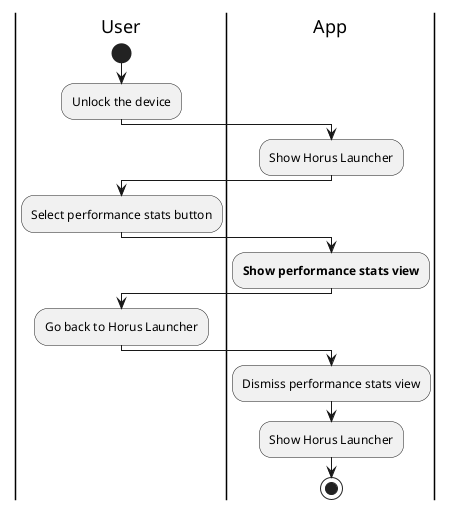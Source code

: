 
@startuml PPDT#175.activity

skinparam monochrome true
skinparam defaultTextAlignment center

|User|
start
:Unlock the device;

|App|
:Show Horus Launcher;

|User|
:Select performance stats button;

|App|
:**Show performance stats view**;

|User|
:Go back to Horus Launcher;

|App|
:Dismiss performance stats view;
:Show Horus Launcher;

stop

@enduml
